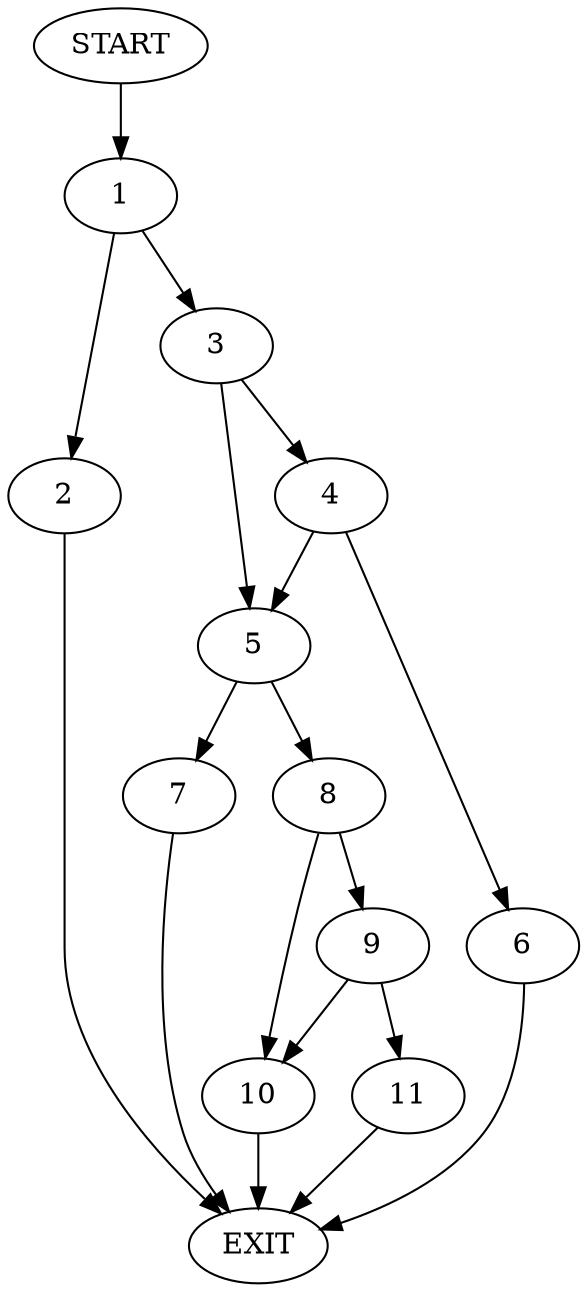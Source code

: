 digraph {
0 [label="START"]
12 [label="EXIT"]
0 -> 1
1 -> 2
1 -> 3
3 -> 4
3 -> 5
2 -> 12
4 -> 6
4 -> 5
5 -> 7
5 -> 8
6 -> 12
8 -> 9
8 -> 10
7 -> 12
10 -> 12
9 -> 11
9 -> 10
11 -> 12
}
